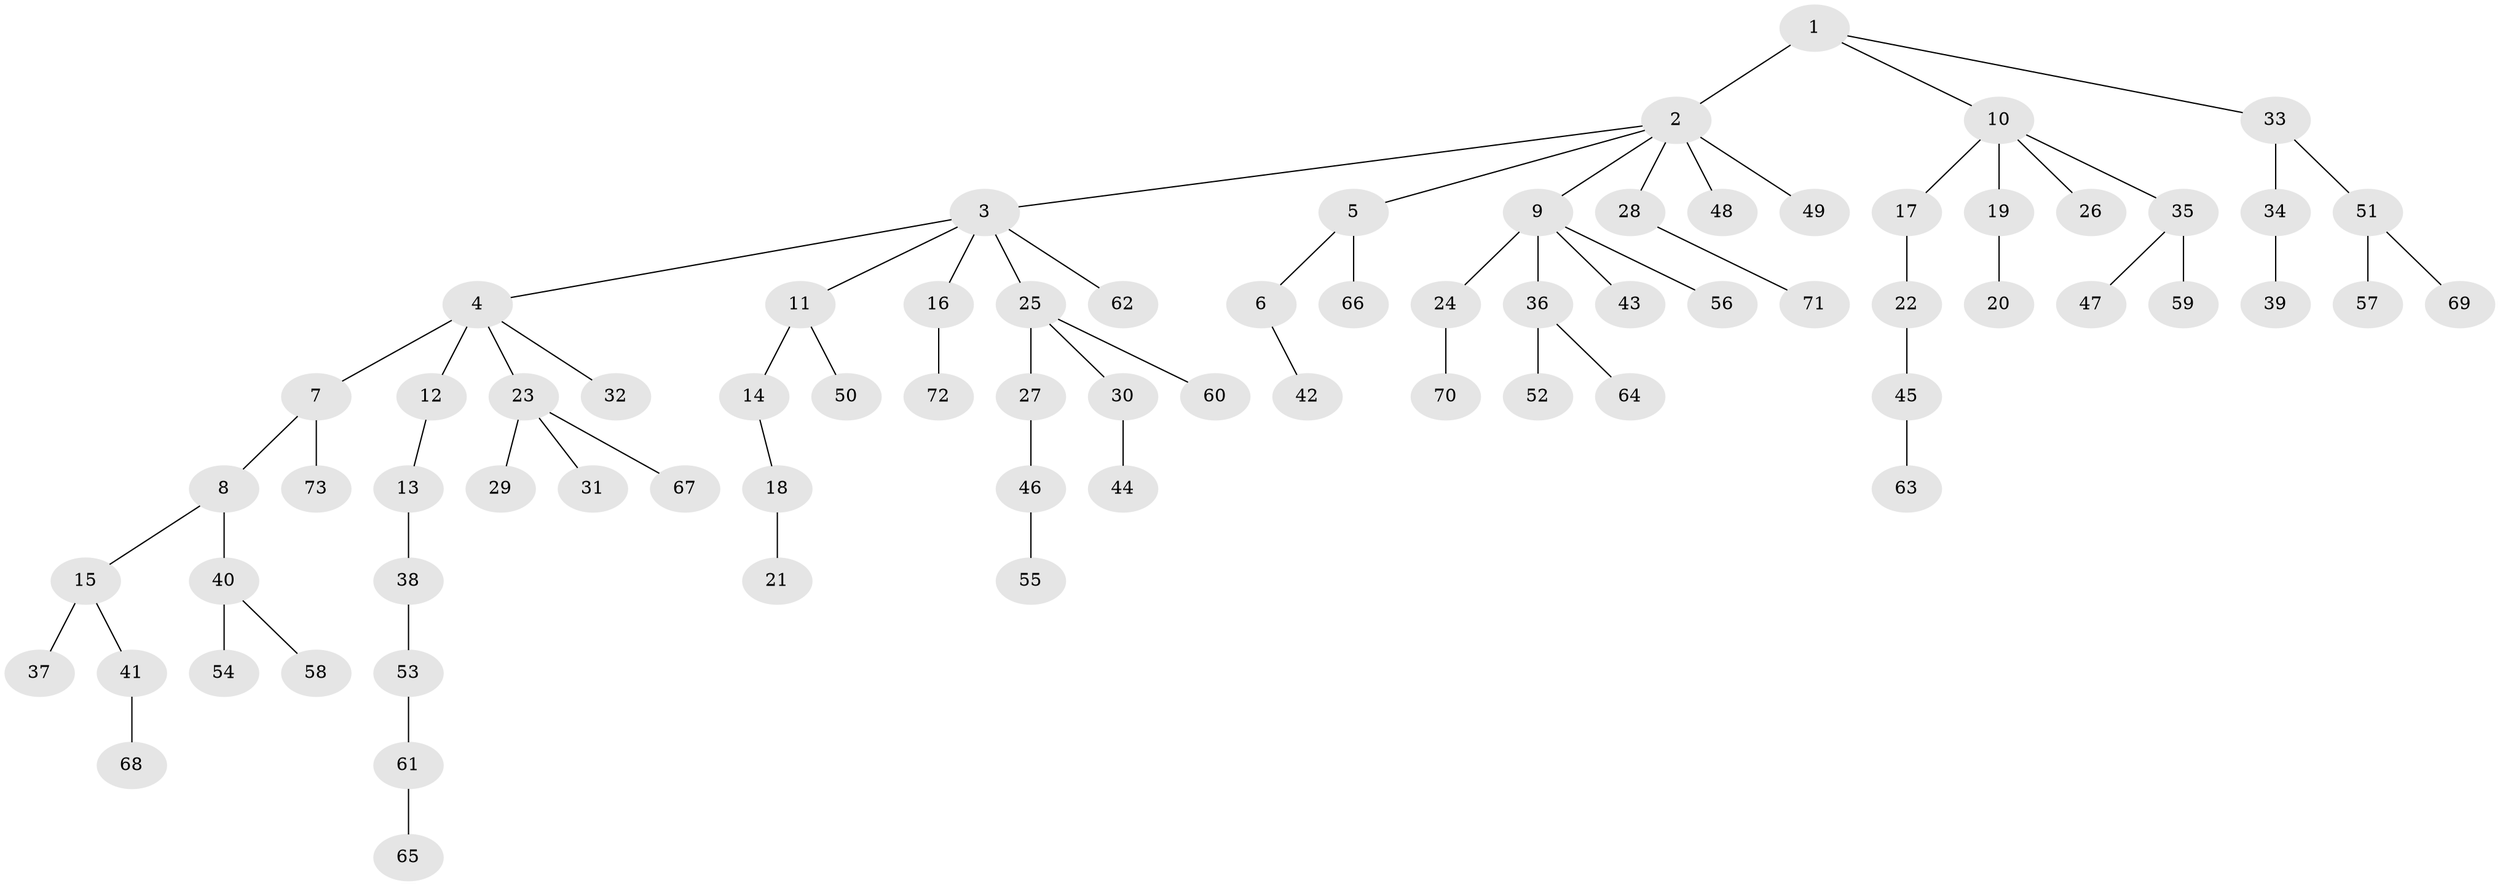 // original degree distribution, {3: 0.08275862068965517, 9: 0.006896551724137931, 7: 0.006896551724137931, 4: 0.07586206896551724, 6: 0.020689655172413793, 2: 0.25517241379310346, 1: 0.5172413793103449, 5: 0.034482758620689655}
// Generated by graph-tools (version 1.1) at 2025/36/03/09/25 02:36:47]
// undirected, 73 vertices, 72 edges
graph export_dot {
graph [start="1"]
  node [color=gray90,style=filled];
  1;
  2;
  3;
  4;
  5;
  6;
  7;
  8;
  9;
  10;
  11;
  12;
  13;
  14;
  15;
  16;
  17;
  18;
  19;
  20;
  21;
  22;
  23;
  24;
  25;
  26;
  27;
  28;
  29;
  30;
  31;
  32;
  33;
  34;
  35;
  36;
  37;
  38;
  39;
  40;
  41;
  42;
  43;
  44;
  45;
  46;
  47;
  48;
  49;
  50;
  51;
  52;
  53;
  54;
  55;
  56;
  57;
  58;
  59;
  60;
  61;
  62;
  63;
  64;
  65;
  66;
  67;
  68;
  69;
  70;
  71;
  72;
  73;
  1 -- 2 [weight=2.0];
  1 -- 10 [weight=1.0];
  1 -- 33 [weight=1.0];
  2 -- 3 [weight=1.0];
  2 -- 5 [weight=1.0];
  2 -- 9 [weight=1.0];
  2 -- 28 [weight=1.0];
  2 -- 48 [weight=1.0];
  2 -- 49 [weight=1.0];
  3 -- 4 [weight=1.0];
  3 -- 11 [weight=1.0];
  3 -- 16 [weight=1.0];
  3 -- 25 [weight=1.0];
  3 -- 62 [weight=1.0];
  4 -- 7 [weight=1.0];
  4 -- 12 [weight=2.0];
  4 -- 23 [weight=1.0];
  4 -- 32 [weight=1.0];
  5 -- 6 [weight=1.0];
  5 -- 66 [weight=1.0];
  6 -- 42 [weight=1.0];
  7 -- 8 [weight=1.0];
  7 -- 73 [weight=1.0];
  8 -- 15 [weight=1.0];
  8 -- 40 [weight=1.0];
  9 -- 24 [weight=1.0];
  9 -- 36 [weight=1.0];
  9 -- 43 [weight=1.0];
  9 -- 56 [weight=1.0];
  10 -- 17 [weight=1.0];
  10 -- 19 [weight=1.0];
  10 -- 26 [weight=1.0];
  10 -- 35 [weight=1.0];
  11 -- 14 [weight=2.0];
  11 -- 50 [weight=1.0];
  12 -- 13 [weight=1.0];
  13 -- 38 [weight=3.0];
  14 -- 18 [weight=1.0];
  15 -- 37 [weight=2.0];
  15 -- 41 [weight=1.0];
  16 -- 72 [weight=1.0];
  17 -- 22 [weight=1.0];
  18 -- 21 [weight=5.0];
  19 -- 20 [weight=1.0];
  22 -- 45 [weight=3.0];
  23 -- 29 [weight=1.0];
  23 -- 31 [weight=1.0];
  23 -- 67 [weight=1.0];
  24 -- 70 [weight=1.0];
  25 -- 27 [weight=1.0];
  25 -- 30 [weight=1.0];
  25 -- 60 [weight=1.0];
  27 -- 46 [weight=2.0];
  28 -- 71 [weight=1.0];
  30 -- 44 [weight=1.0];
  33 -- 34 [weight=2.0];
  33 -- 51 [weight=1.0];
  34 -- 39 [weight=1.0];
  35 -- 47 [weight=1.0];
  35 -- 59 [weight=1.0];
  36 -- 52 [weight=2.0];
  36 -- 64 [weight=1.0];
  38 -- 53 [weight=1.0];
  40 -- 54 [weight=1.0];
  40 -- 58 [weight=1.0];
  41 -- 68 [weight=1.0];
  45 -- 63 [weight=1.0];
  46 -- 55 [weight=1.0];
  51 -- 57 [weight=2.0];
  51 -- 69 [weight=1.0];
  53 -- 61 [weight=1.0];
  61 -- 65 [weight=1.0];
}
